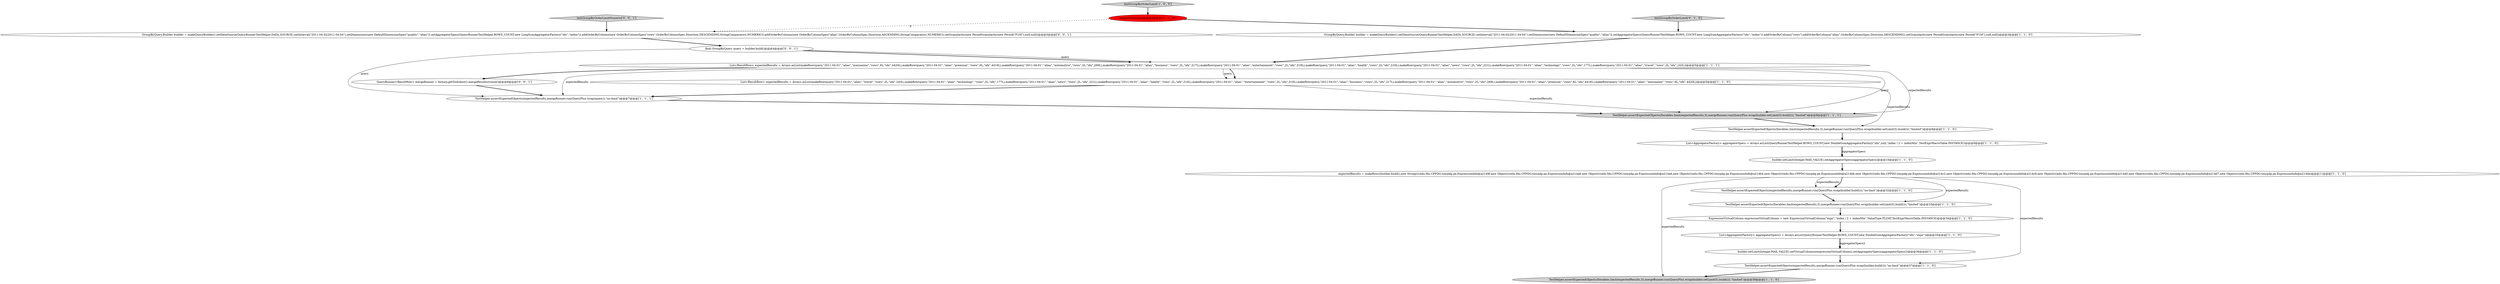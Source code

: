 digraph {
4 [style = filled, label = "TestHelper.assertExpectedObjects(Iterables.limit(expectedResults,5),mergeRunner.run(QueryPlus.wrap(builder.setLimit(5).build())),\"limited\")@@@8@@@['1', '1', '0']", fillcolor = white, shape = ellipse image = "AAA0AAABBB1BBB"];
16 [style = filled, label = "TestHelper.assertExpectedObjects(Iterables.limit(expectedResults,5),mergeRunner.run(QueryPlus.wrap(builder.setLimit(5).build())),\"limited\")@@@8@@@['1', '1', '1']", fillcolor = lightgray, shape = ellipse image = "AAA0AAABBB1BBB"];
13 [style = filled, label = "List<AggregatorFactory> aggregatorSpecs2 = Arrays.asList(QueryRunnerTestHelper.ROWS_COUNT,new DoubleSumAggregatorFactory(\"idx\",\"expr\"))@@@35@@@['1', '1', '0']", fillcolor = white, shape = ellipse image = "AAA0AAABBB1BBB"];
20 [style = filled, label = "final GroupByQuery query = builder.build()@@@4@@@['0', '0', '1']", fillcolor = white, shape = ellipse image = "AAA0AAABBB3BBB"];
5 [style = filled, label = "expectedResults = makeRows(builder.build(),new String((((edu.fdu.CPPDG.tinypdg.pe.ExpressionInfo@a2149f,new Object((((edu.fdu.CPPDG.tinypdg.pe.ExpressionInfo@a214a6,new Object((((edu.fdu.CPPDG.tinypdg.pe.ExpressionInfo@a214ad,new Object((((edu.fdu.CPPDG.tinypdg.pe.ExpressionInfo@a214b4,new Object((((edu.fdu.CPPDG.tinypdg.pe.ExpressionInfo@a214bb,new Object((((edu.fdu.CPPDG.tinypdg.pe.ExpressionInfo@a214c2,new Object((((edu.fdu.CPPDG.tinypdg.pe.ExpressionInfo@a214c9,new Object((((edu.fdu.CPPDG.tinypdg.pe.ExpressionInfo@a214d0,new Object((((edu.fdu.CPPDG.tinypdg.pe.ExpressionInfo@a214d7,new Object((((edu.fdu.CPPDG.tinypdg.pe.ExpressionInfo@a214de)@@@11@@@['1', '1', '0']", fillcolor = white, shape = ellipse image = "AAA0AAABBB1BBB"];
11 [style = filled, label = "builder.setLimit(Integer.MAX_VALUE).setAggregatorSpecs(aggregatorSpecs)@@@10@@@['1', '1', '0']", fillcolor = white, shape = ellipse image = "AAA0AAABBB1BBB"];
15 [style = filled, label = "TestHelper.assertExpectedObjects(expectedResults,mergeRunner.run(QueryPlus.wrap(query)),\"no-limit\")@@@7@@@['1', '1', '1']", fillcolor = white, shape = ellipse image = "AAA0AAABBB1BBB"];
21 [style = filled, label = "QueryRunner<ResultRow> mergeRunner = factory.getToolchest().mergeResults(runner)@@@6@@@['0', '0', '1']", fillcolor = white, shape = ellipse image = "AAA0AAABBB3BBB"];
19 [style = filled, label = "GroupByQuery.Builder builder = makeQueryBuilder().setDataSource(QueryRunnerTestHelper.DATA_SOURCE).setInterval(\"2011-04-02/2011-04-04\").setDimensions(new DefaultDimensionSpec(\"quality\",\"alias\")).setAggregatorSpecs(QueryRunnerTestHelper.ROWS_COUNT,new LongSumAggregatorFactory(\"idx\",\"index\")).addOrderByColumn(new OrderByColumnSpec(\"rows\",OrderByColumnSpec.Direction.DESCENDING,StringComparators.NUMERIC)).addOrderByColumn(new OrderByColumnSpec(\"alias\",OrderByColumnSpec.Direction.ASCENDING,StringComparators.NUMERIC)).setGranularity(new PeriodGranularity(new Period(\"P1M\"),null,null))@@@3@@@['0', '0', '1']", fillcolor = white, shape = ellipse image = "AAA0AAABBB3BBB"];
0 [style = filled, label = "builder.setLimit(Integer.MAX_VALUE).setVirtualColumns(expressionVirtualColumn).setAggregatorSpecs(aggregatorSpecs2)@@@36@@@['1', '1', '0']", fillcolor = white, shape = ellipse image = "AAA0AAABBB1BBB"];
17 [style = filled, label = "testGroupByOrderLimit['1', '0', '0']", fillcolor = lightgray, shape = diamond image = "AAA0AAABBB1BBB"];
7 [style = filled, label = "TestHelper.assertExpectedObjects(Iterables.limit(expectedResults,5),mergeRunner.run(QueryPlus.wrap(builder.setLimit(5).build())),\"limited\")@@@38@@@['1', '1', '0']", fillcolor = lightgray, shape = ellipse image = "AAA0AAABBB1BBB"];
8 [style = filled, label = "TestHelper.assertExpectedObjects(Iterables.limit(expectedResults,5),mergeRunner.run(QueryPlus.wrap(builder.setLimit(5).build())),\"limited\")@@@33@@@['1', '1', '0']", fillcolor = white, shape = ellipse image = "AAA0AAABBB1BBB"];
18 [style = filled, label = "testGroupByOrderLimit['0', '1', '0']", fillcolor = lightgray, shape = diamond image = "AAA0AAABBB2BBB"];
9 [style = filled, label = "ExpressionVirtualColumn expressionVirtualColumn = new ExpressionVirtualColumn(\"expr\",\"index / 2 + indexMin\",ValueType.FLOAT,TestExprMacroTable.INSTANCE)@@@34@@@['1', '1', '0']", fillcolor = white, shape = ellipse image = "AAA0AAABBB1BBB"];
14 [style = filled, label = "List<ResultRow> expectedResults = Arrays.asList(makeRow(query,\"2011-04-01\",\"alias\",\"mezzanine\",\"rows\",6L,\"idx\",4420L),makeRow(query,\"2011-04-01\",\"alias\",\"premium\",\"rows\",6L,\"idx\",4416L),makeRow(query,\"2011-04-01\",\"alias\",\"automotive\",\"rows\",2L,\"idx\",269L),makeRow(query,\"2011-04-01\",\"alias\",\"business\",\"rows\",2L,\"idx\",217L),makeRow(query,\"2011-04-01\",\"alias\",\"entertainment\",\"rows\",2L,\"idx\",319L),makeRow(query,\"2011-04-01\",\"alias\",\"health\",\"rows\",2L,\"idx\",216L),makeRow(query,\"2011-04-01\",\"alias\",\"news\",\"rows\",2L,\"idx\",221L),makeRow(query,\"2011-04-01\",\"alias\",\"technology\",\"rows\",2L,\"idx\",177L),makeRow(query,\"2011-04-01\",\"alias\",\"travel\",\"rows\",2L,\"idx\",243L))@@@5@@@['1', '1', '1']", fillcolor = white, shape = ellipse image = "AAA0AAABBB1BBB"];
3 [style = filled, label = "List<AggregatorFactory> aggregatorSpecs = Arrays.asList(QueryRunnerTestHelper.ROWS_COUNT,new DoubleSumAggregatorFactory(\"idx\",null,\"index / 2 + indexMin\",TestExprMacroTable.INSTANCE))@@@9@@@['1', '1', '0']", fillcolor = white, shape = ellipse image = "AAA0AAABBB1BBB"];
6 [style = filled, label = "TestHelper.assertExpectedObjects(expectedResults,mergeRunner.run(QueryPlus.wrap(builder.build())),\"no-limit\")@@@32@@@['1', '1', '0']", fillcolor = white, shape = ellipse image = "AAA0AAABBB1BBB"];
10 [style = filled, label = "List<ResultRow> expectedResults = Arrays.asList(makeRow(query,\"2011-04-01\",\"alias\",\"travel\",\"rows\",2L,\"idx\",243L),makeRow(query,\"2011-04-01\",\"alias\",\"technology\",\"rows\",2L,\"idx\",177L),makeRow(query,\"2011-04-01\",\"alias\",\"news\",\"rows\",2L,\"idx\",221L),makeRow(query,\"2011-04-01\",\"alias\",\"health\",\"rows\",2L,\"idx\",216L),makeRow(query,\"2011-04-01\",\"alias\",\"entertainment\",\"rows\",2L,\"idx\",319L),makeRow(query,\"2011-04-01\",\"alias\",\"business\",\"rows\",2L,\"idx\",217L),makeRow(query,\"2011-04-01\",\"alias\",\"automotive\",\"rows\",2L,\"idx\",269L),makeRow(query,\"2011-04-01\",\"alias\",\"premium\",\"rows\",6L,\"idx\",4416L),makeRow(query,\"2011-04-01\",\"alias\",\"mezzanine\",\"rows\",6L,\"idx\",4420L))@@@5@@@['1', '1', '0']", fillcolor = white, shape = ellipse image = "AAA0AAABBB1BBB"];
22 [style = filled, label = "testGroupByOrderLimitNumeric['0', '0', '1']", fillcolor = lightgray, shape = diamond image = "AAA0AAABBB3BBB"];
12 [style = filled, label = "cannotVectorize()@@@3@@@['1', '0', '0']", fillcolor = red, shape = ellipse image = "AAA1AAABBB1BBB"];
1 [style = filled, label = "TestHelper.assertExpectedObjects(expectedResults,mergeRunner.run(QueryPlus.wrap(builder.build())),\"no-limit\")@@@37@@@['1', '1', '0']", fillcolor = white, shape = ellipse image = "AAA0AAABBB1BBB"];
2 [style = filled, label = "GroupByQuery.Builder builder = makeQueryBuilder().setDataSource(QueryRunnerTestHelper.DATA_SOURCE).setInterval(\"2011-04-02/2011-04-04\").setDimensions(new DefaultDimensionSpec(\"quality\",\"alias\")).setAggregatorSpecs(QueryRunnerTestHelper.ROWS_COUNT,new LongSumAggregatorFactory(\"idx\",\"index\")).addOrderByColumn(\"rows\").addOrderByColumn(\"alias\",OrderByColumnSpec.Direction.DESCENDING).setGranularity(new PeriodGranularity(new Period(\"P1M\"),null,null))@@@3@@@['1', '1', '0']", fillcolor = white, shape = ellipse image = "AAA0AAABBB1BBB"];
4->3 [style = bold, label=""];
13->0 [style = solid, label="aggregatorSpecs2"];
10->15 [style = bold, label=""];
10->4 [style = solid, label="expectedResults"];
22->19 [style = bold, label=""];
19->20 [style = bold, label=""];
21->15 [style = bold, label=""];
20->15 [style = solid, label="query"];
3->11 [style = bold, label=""];
14->10 [style = bold, label=""];
14->16 [style = solid, label="expectedResults"];
20->14 [style = bold, label=""];
5->7 [style = solid, label="expectedResults"];
18->2 [style = bold, label=""];
15->16 [style = bold, label=""];
1->7 [style = bold, label=""];
5->6 [style = solid, label="expectedResults"];
10->16 [style = solid, label="expectedResults"];
11->5 [style = bold, label=""];
12->2 [style = bold, label=""];
5->1 [style = solid, label="expectedResults"];
17->12 [style = bold, label=""];
5->6 [style = bold, label=""];
12->19 [style = dashed, label="0"];
3->11 [style = solid, label="aggregatorSpecs"];
0->1 [style = bold, label=""];
20->14 [style = solid, label="query"];
14->16 [style = solid, label="query"];
2->14 [style = bold, label=""];
6->8 [style = bold, label=""];
8->9 [style = bold, label=""];
14->10 [style = solid, label="query"];
16->4 [style = bold, label=""];
14->21 [style = bold, label=""];
5->8 [style = solid, label="expectedResults"];
13->0 [style = bold, label=""];
9->13 [style = bold, label=""];
14->15 [style = solid, label="expectedResults"];
}
